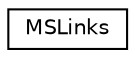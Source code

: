 digraph "Graphical Class Hierarchy"
{
  edge [fontname="Helvetica",fontsize="10",labelfontname="Helvetica",labelfontsize="10"];
  node [fontname="Helvetica",fontsize="10",shape=record];
  rankdir="LR";
  Node0 [label="MSLinks",height=0.2,width=0.4,color="black", fillcolor="white", style="filled",URL="$d1/d3f/class_m_s_links.html",tooltip="A connnection between lanes. "];
}
